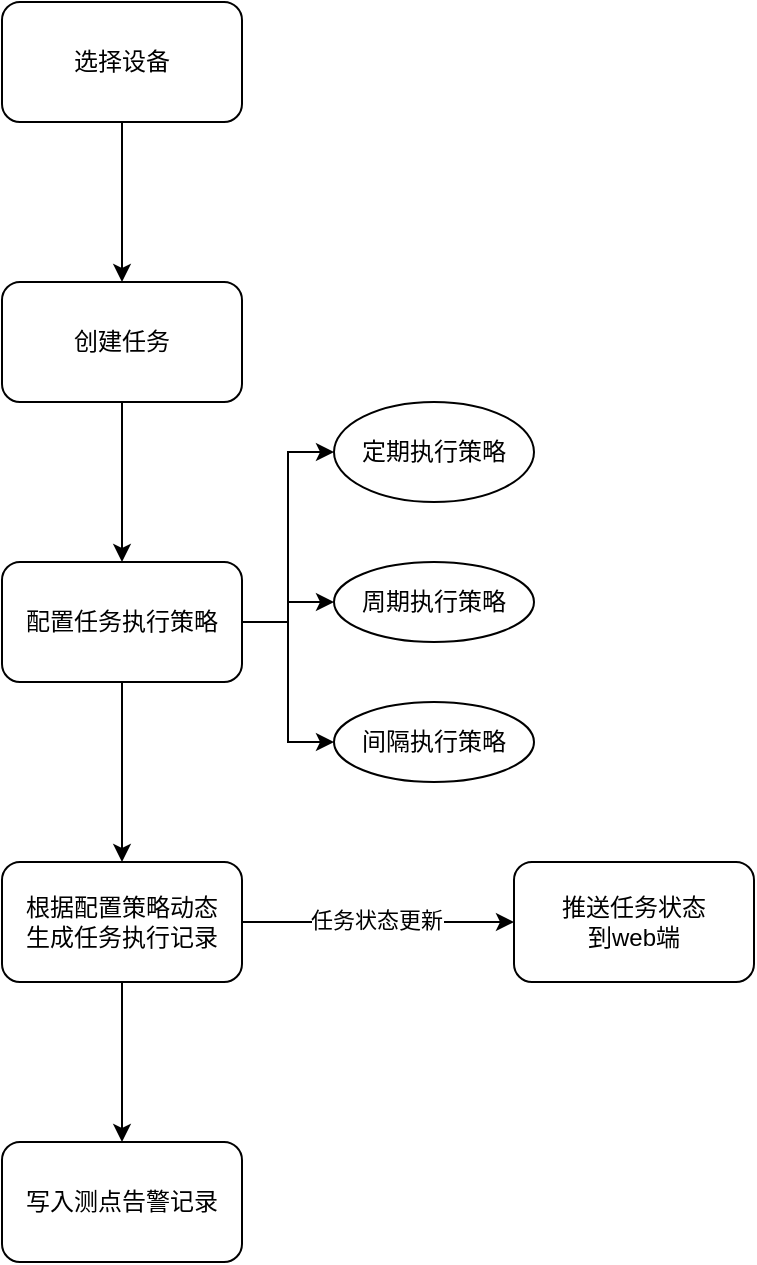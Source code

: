 <mxfile version="20.2.0" type="github">
  <diagram id="w0403fBSO4ZVD5nSPQlh" name="第 1 页">
    <mxGraphModel dx="1412" dy="698" grid="1" gridSize="10" guides="1" tooltips="1" connect="1" arrows="1" fold="1" page="1" pageScale="1" pageWidth="827" pageHeight="1169" math="0" shadow="0">
      <root>
        <mxCell id="0" />
        <mxCell id="1" parent="0" />
        <mxCell id="2cQzLXGR86g6uBBES96R-3" value="" style="edgeStyle=orthogonalEdgeStyle;rounded=0;orthogonalLoop=1;jettySize=auto;html=1;" edge="1" parent="1" source="2cQzLXGR86g6uBBES96R-1" target="2cQzLXGR86g6uBBES96R-2">
          <mxGeometry relative="1" as="geometry" />
        </mxCell>
        <mxCell id="2cQzLXGR86g6uBBES96R-1" value="选择设备" style="rounded=1;whiteSpace=wrap;html=1;" vertex="1" parent="1">
          <mxGeometry x="294" y="70" width="120" height="60" as="geometry" />
        </mxCell>
        <mxCell id="2cQzLXGR86g6uBBES96R-5" value="" style="edgeStyle=orthogonalEdgeStyle;rounded=0;orthogonalLoop=1;jettySize=auto;html=1;" edge="1" parent="1" source="2cQzLXGR86g6uBBES96R-2" target="2cQzLXGR86g6uBBES96R-4">
          <mxGeometry relative="1" as="geometry" />
        </mxCell>
        <mxCell id="2cQzLXGR86g6uBBES96R-2" value="创建任务" style="whiteSpace=wrap;html=1;rounded=1;" vertex="1" parent="1">
          <mxGeometry x="294" y="210" width="120" height="60" as="geometry" />
        </mxCell>
        <mxCell id="2cQzLXGR86g6uBBES96R-7" value="" style="edgeStyle=orthogonalEdgeStyle;rounded=0;orthogonalLoop=1;jettySize=auto;html=1;" edge="1" parent="1" source="2cQzLXGR86g6uBBES96R-4" target="2cQzLXGR86g6uBBES96R-6">
          <mxGeometry relative="1" as="geometry" />
        </mxCell>
        <mxCell id="2cQzLXGR86g6uBBES96R-14" value="" style="edgeStyle=orthogonalEdgeStyle;rounded=0;orthogonalLoop=1;jettySize=auto;html=1;entryX=0;entryY=0.5;entryDx=0;entryDy=0;" edge="1" parent="1" source="2cQzLXGR86g6uBBES96R-4" target="2cQzLXGR86g6uBBES96R-13">
          <mxGeometry relative="1" as="geometry" />
        </mxCell>
        <mxCell id="2cQzLXGR86g6uBBES96R-16" value="" style="edgeStyle=orthogonalEdgeStyle;rounded=0;orthogonalLoop=1;jettySize=auto;html=1;" edge="1" parent="1" source="2cQzLXGR86g6uBBES96R-4" target="2cQzLXGR86g6uBBES96R-15">
          <mxGeometry relative="1" as="geometry" />
        </mxCell>
        <mxCell id="2cQzLXGR86g6uBBES96R-18" value="" style="edgeStyle=orthogonalEdgeStyle;rounded=0;orthogonalLoop=1;jettySize=auto;html=1;entryX=0;entryY=0.5;entryDx=0;entryDy=0;" edge="1" parent="1" source="2cQzLXGR86g6uBBES96R-4" target="2cQzLXGR86g6uBBES96R-17">
          <mxGeometry relative="1" as="geometry" />
        </mxCell>
        <mxCell id="2cQzLXGR86g6uBBES96R-4" value="配置任务执行策略" style="whiteSpace=wrap;html=1;rounded=1;" vertex="1" parent="1">
          <mxGeometry x="294" y="350" width="120" height="60" as="geometry" />
        </mxCell>
        <mxCell id="2cQzLXGR86g6uBBES96R-9" value="" style="edgeStyle=orthogonalEdgeStyle;rounded=0;orthogonalLoop=1;jettySize=auto;html=1;" edge="1" parent="1" source="2cQzLXGR86g6uBBES96R-6" target="2cQzLXGR86g6uBBES96R-8">
          <mxGeometry relative="1" as="geometry" />
        </mxCell>
        <mxCell id="2cQzLXGR86g6uBBES96R-12" value="任务状态更新" style="edgeLabel;html=1;align=center;verticalAlign=middle;resizable=0;points=[];" vertex="1" connectable="0" parent="2cQzLXGR86g6uBBES96R-9">
          <mxGeometry x="-0.025" y="1" relative="1" as="geometry">
            <mxPoint as="offset" />
          </mxGeometry>
        </mxCell>
        <mxCell id="2cQzLXGR86g6uBBES96R-11" value="" style="edgeStyle=orthogonalEdgeStyle;rounded=0;orthogonalLoop=1;jettySize=auto;html=1;" edge="1" parent="1" source="2cQzLXGR86g6uBBES96R-6" target="2cQzLXGR86g6uBBES96R-10">
          <mxGeometry relative="1" as="geometry" />
        </mxCell>
        <mxCell id="2cQzLXGR86g6uBBES96R-6" value="根据配置策略动态&lt;br&gt;生成任务执行记录" style="whiteSpace=wrap;html=1;rounded=1;" vertex="1" parent="1">
          <mxGeometry x="294" y="500" width="120" height="60" as="geometry" />
        </mxCell>
        <mxCell id="2cQzLXGR86g6uBBES96R-8" value="推送任务状态&lt;br&gt;到web端" style="whiteSpace=wrap;html=1;rounded=1;" vertex="1" parent="1">
          <mxGeometry x="550" y="500" width="120" height="60" as="geometry" />
        </mxCell>
        <mxCell id="2cQzLXGR86g6uBBES96R-10" value="写入测点告警记录" style="whiteSpace=wrap;html=1;rounded=1;" vertex="1" parent="1">
          <mxGeometry x="294" y="640" width="120" height="60" as="geometry" />
        </mxCell>
        <mxCell id="2cQzLXGR86g6uBBES96R-13" value="定期执行策略" style="ellipse;whiteSpace=wrap;html=1;rounded=1;" vertex="1" parent="1">
          <mxGeometry x="460" y="270" width="100" height="50" as="geometry" />
        </mxCell>
        <mxCell id="2cQzLXGR86g6uBBES96R-15" value="周期执行策略" style="ellipse;whiteSpace=wrap;html=1;rounded=1;" vertex="1" parent="1">
          <mxGeometry x="460" y="350" width="100" height="40" as="geometry" />
        </mxCell>
        <mxCell id="2cQzLXGR86g6uBBES96R-17" value="间隔执行策略" style="ellipse;whiteSpace=wrap;html=1;rounded=1;" vertex="1" parent="1">
          <mxGeometry x="460" y="420" width="100" height="40" as="geometry" />
        </mxCell>
      </root>
    </mxGraphModel>
  </diagram>
</mxfile>
